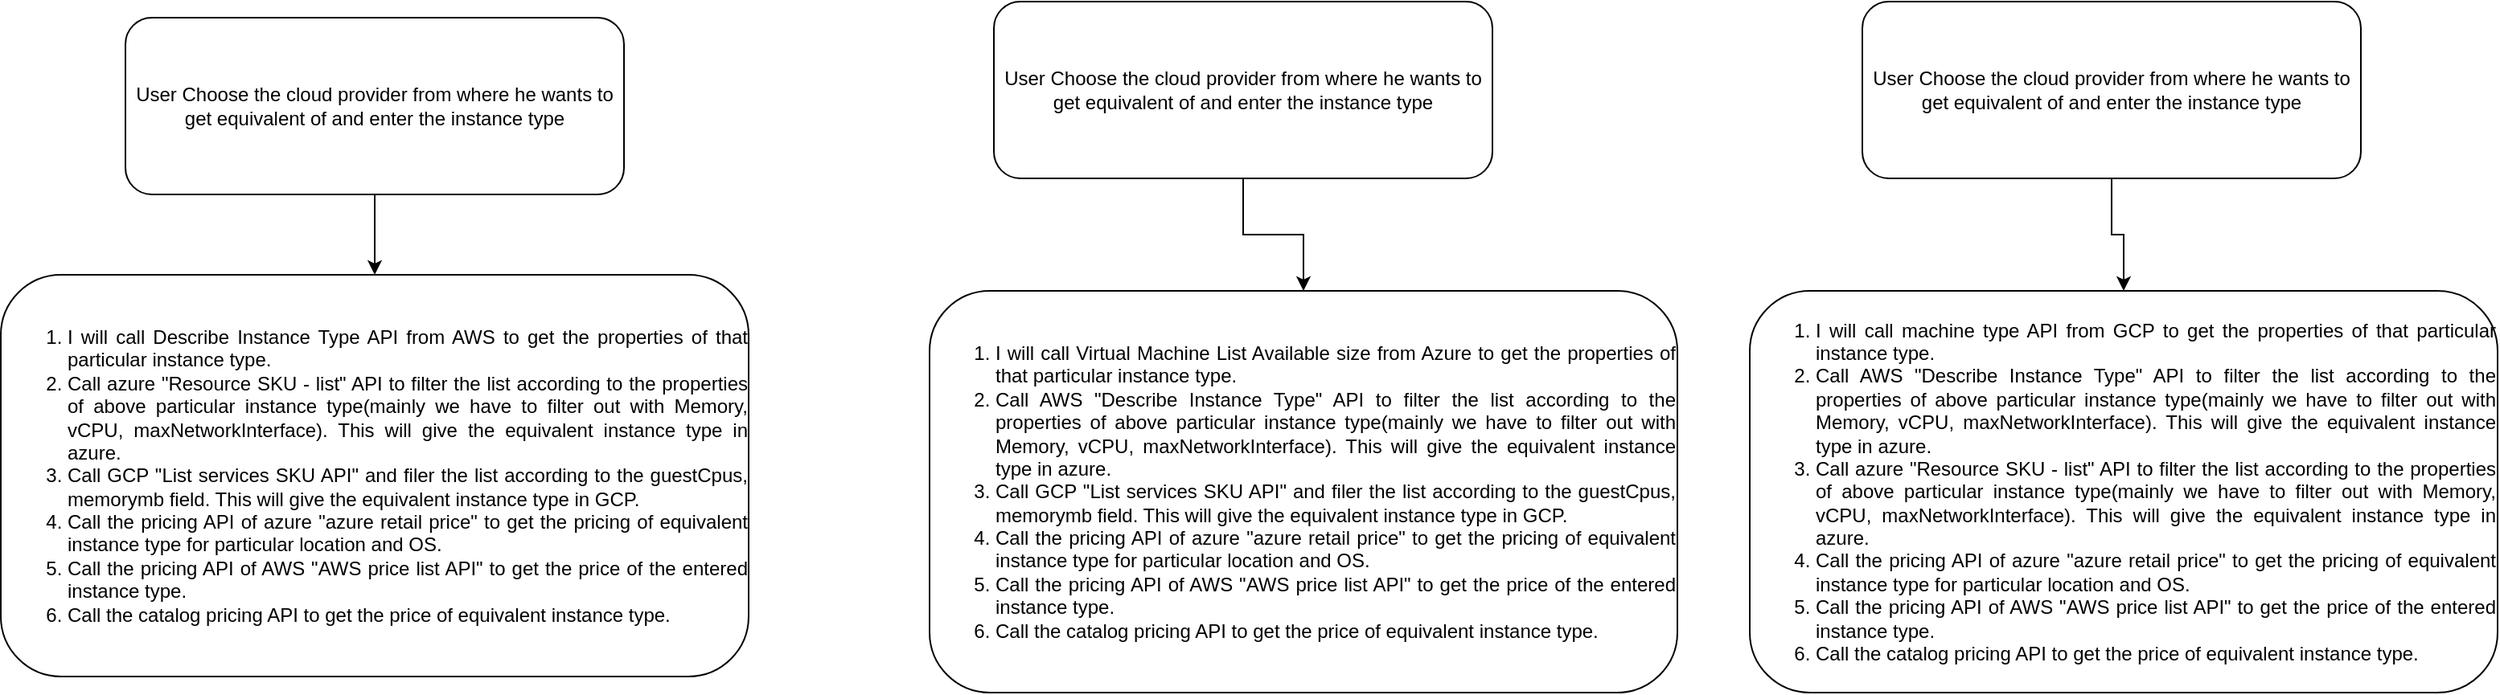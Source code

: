 <mxfile version="24.3.1" type="github">
  <diagram name="Page-1" id="a4R6kFN4Z_s5PRxvn_Zc">
    <mxGraphModel dx="794" dy="446" grid="1" gridSize="10" guides="1" tooltips="1" connect="1" arrows="1" fold="1" page="1" pageScale="1" pageWidth="850" pageHeight="1100" math="0" shadow="0">
      <root>
        <mxCell id="0" />
        <mxCell id="1" parent="0" />
        <mxCell id="aHLYUKsnwVdBvVgVbHym-3" value="" style="edgeStyle=orthogonalEdgeStyle;rounded=0;orthogonalLoop=1;jettySize=auto;html=1;" edge="1" parent="1" source="aHLYUKsnwVdBvVgVbHym-1" target="aHLYUKsnwVdBvVgVbHym-2">
          <mxGeometry relative="1" as="geometry" />
        </mxCell>
        <mxCell id="aHLYUKsnwVdBvVgVbHym-1" value="User Choose the cloud provider from where he wants to get equivalent of and enter the instance type" style="rounded=1;whiteSpace=wrap;html=1;" vertex="1" parent="1">
          <mxGeometry x="300" y="110" width="310" height="110" as="geometry" />
        </mxCell>
        <mxCell id="aHLYUKsnwVdBvVgVbHym-2" value="&lt;ol&gt;&lt;li style=&quot;text-align: justify;&quot;&gt;I will call Describe Instance Type API from AWS to get the properties of that particular instance type.&lt;/li&gt;&lt;li style=&quot;text-align: justify;&quot;&gt;Call azure &quot;Resource SKU - list&quot; API to filter the list according to the properties of above particular instance type(mainly we have to filter out with Memory, vCPU, maxNetworkInterface). This will give the equivalent instance type in azure.&lt;/li&gt;&lt;li style=&quot;text-align: justify;&quot;&gt;Call GCP &quot;List services SKU API&quot; and filer the list according to the&amp;nbsp;guestCpus, memorymb field. This will give the equivalent instance type in GCP.&amp;nbsp;&lt;/li&gt;&lt;li style=&quot;text-align: justify;&quot;&gt;Call the pricing API of azure &quot;azure retail price&quot; to get the pricing of equivalent instance type for particular location and OS.&lt;/li&gt;&lt;li style=&quot;text-align: justify;&quot;&gt;Call the pricing API of AWS &quot;AWS price list API&quot; to get the price of the entered instance type.&lt;/li&gt;&lt;li style=&quot;text-align: justify;&quot;&gt;Call the catalog pricing API to get the price of equivalent instance type.&lt;/li&gt;&lt;/ol&gt;&lt;div&gt;&lt;/div&gt;" style="rounded=1;whiteSpace=wrap;html=1;" vertex="1" parent="1">
          <mxGeometry x="222.5" y="270" width="465" height="250" as="geometry" />
        </mxCell>
        <mxCell id="aHLYUKsnwVdBvVgVbHym-7" value="" style="edgeStyle=orthogonalEdgeStyle;rounded=0;orthogonalLoop=1;jettySize=auto;html=1;" edge="1" parent="1" source="aHLYUKsnwVdBvVgVbHym-5" target="aHLYUKsnwVdBvVgVbHym-6">
          <mxGeometry relative="1" as="geometry" />
        </mxCell>
        <mxCell id="aHLYUKsnwVdBvVgVbHym-5" value="User Choose the cloud provider from where he wants to get equivalent of and enter the instance type" style="rounded=1;whiteSpace=wrap;html=1;" vertex="1" parent="1">
          <mxGeometry x="840" y="100" width="310" height="110" as="geometry" />
        </mxCell>
        <mxCell id="aHLYUKsnwVdBvVgVbHym-6" value="&lt;ol&gt;&lt;li style=&quot;text-align: justify;&quot;&gt;I will call Virtual Machine List Available size from Azure to get the properties of that particular instance type.&lt;/li&gt;&lt;li style=&quot;text-align: justify;&quot;&gt;Call AWS &quot;Describe Instance Type&quot; API to filter the list according to the properties of above particular instance type(mainly we have to filter out with Memory, vCPU, maxNetworkInterface). This will give the equivalent instance type in azure.&lt;/li&gt;&lt;li style=&quot;text-align: justify;&quot;&gt;Call GCP &quot;List services SKU API&quot; and filer the list according to the&amp;nbsp;guestCpus, memorymb field. This will give the equivalent instance type in GCP.&amp;nbsp;&lt;/li&gt;&lt;li style=&quot;text-align: justify;&quot;&gt;Call the pricing API of azure &quot;azure retail price&quot; to get the pricing of equivalent instance type for particular location and OS.&lt;/li&gt;&lt;li style=&quot;text-align: justify;&quot;&gt;Call the pricing API of AWS &quot;AWS price list API&quot; to get the price of the entered instance type.&lt;/li&gt;&lt;li style=&quot;text-align: justify;&quot;&gt;Call the catalog pricing API to get the price of equivalent instance type.&lt;/li&gt;&lt;/ol&gt;&lt;div&gt;&lt;/div&gt;" style="rounded=1;whiteSpace=wrap;html=1;" vertex="1" parent="1">
          <mxGeometry x="800" y="280" width="465" height="250" as="geometry" />
        </mxCell>
        <mxCell id="aHLYUKsnwVdBvVgVbHym-10" value="" style="edgeStyle=orthogonalEdgeStyle;rounded=0;orthogonalLoop=1;jettySize=auto;html=1;" edge="1" parent="1" source="aHLYUKsnwVdBvVgVbHym-8" target="aHLYUKsnwVdBvVgVbHym-9">
          <mxGeometry relative="1" as="geometry" />
        </mxCell>
        <mxCell id="aHLYUKsnwVdBvVgVbHym-8" value="User Choose the cloud provider from where he wants to get equivalent of and enter the instance type" style="rounded=1;whiteSpace=wrap;html=1;" vertex="1" parent="1">
          <mxGeometry x="1380" y="100" width="310" height="110" as="geometry" />
        </mxCell>
        <mxCell id="aHLYUKsnwVdBvVgVbHym-9" value="&lt;ol&gt;&lt;li style=&quot;text-align: justify;&quot;&gt;I will call machine type API from GCP to get the properties of that particular instance type.&lt;/li&gt;&lt;li style=&quot;text-align: justify;&quot;&gt;Call AWS &quot;Describe Instance Type&quot; API to filter the list according to the properties of above particular instance type(mainly we have to filter out with Memory, vCPU, maxNetworkInterface). This will give the equivalent instance type in azure.&lt;/li&gt;&lt;li style=&quot;text-align: justify;&quot;&gt;Call azure &quot;Resource SKU - list&quot; API to filter the list according to the properties of above particular instance type(mainly we have to filter out with Memory, vCPU, maxNetworkInterface). This will give the equivalent instance type in azure.&lt;/li&gt;&lt;li style=&quot;text-align: justify;&quot;&gt;Call the pricing API of azure &quot;azure retail price&quot; to get the pricing of equivalent instance type for particular location and OS.&lt;/li&gt;&lt;li style=&quot;text-align: justify;&quot;&gt;Call the pricing API of AWS &quot;AWS price list API&quot; to get the price of the entered instance type.&lt;/li&gt;&lt;li style=&quot;text-align: justify;&quot;&gt;Call the catalog pricing API to get the price of equivalent instance type.&lt;/li&gt;&lt;/ol&gt;&lt;div&gt;&lt;/div&gt;" style="rounded=1;whiteSpace=wrap;html=1;" vertex="1" parent="1">
          <mxGeometry x="1310" y="280" width="465" height="250" as="geometry" />
        </mxCell>
      </root>
    </mxGraphModel>
  </diagram>
</mxfile>

